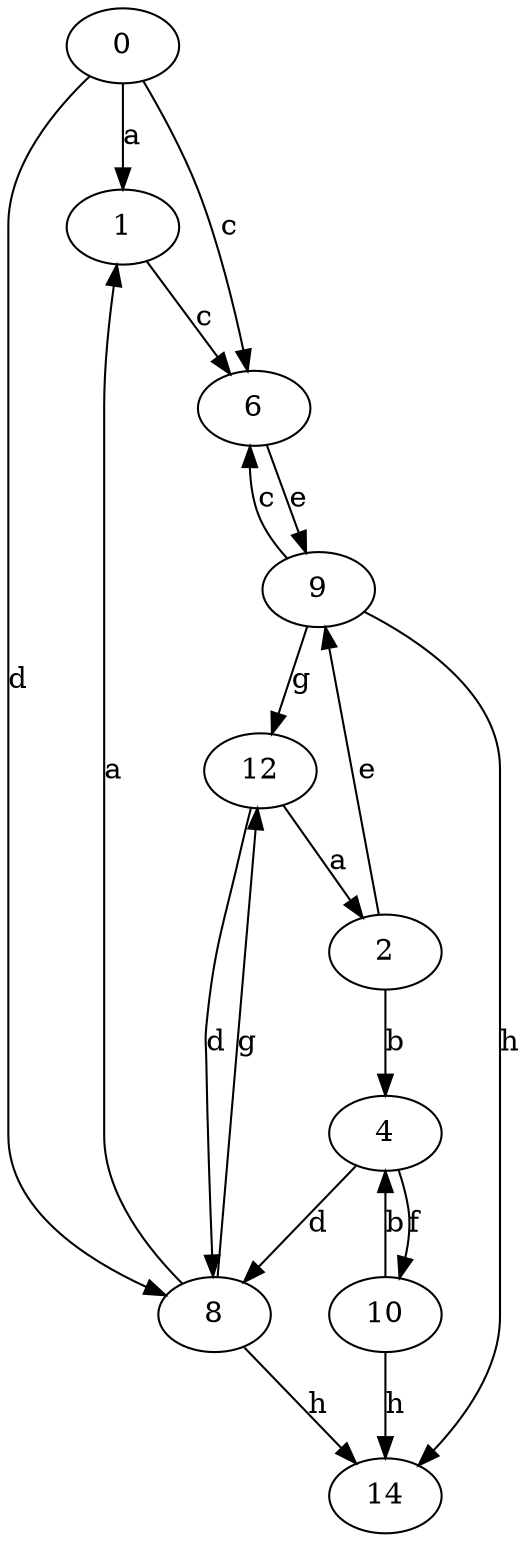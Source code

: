 strict digraph  {
1;
2;
4;
6;
8;
0;
9;
10;
12;
14;
1 -> 6  [label=c];
2 -> 4  [label=b];
2 -> 9  [label=e];
4 -> 8  [label=d];
4 -> 10  [label=f];
6 -> 9  [label=e];
8 -> 1  [label=a];
8 -> 12  [label=g];
8 -> 14  [label=h];
0 -> 1  [label=a];
0 -> 6  [label=c];
0 -> 8  [label=d];
9 -> 6  [label=c];
9 -> 12  [label=g];
9 -> 14  [label=h];
10 -> 4  [label=b];
10 -> 14  [label=h];
12 -> 2  [label=a];
12 -> 8  [label=d];
}
